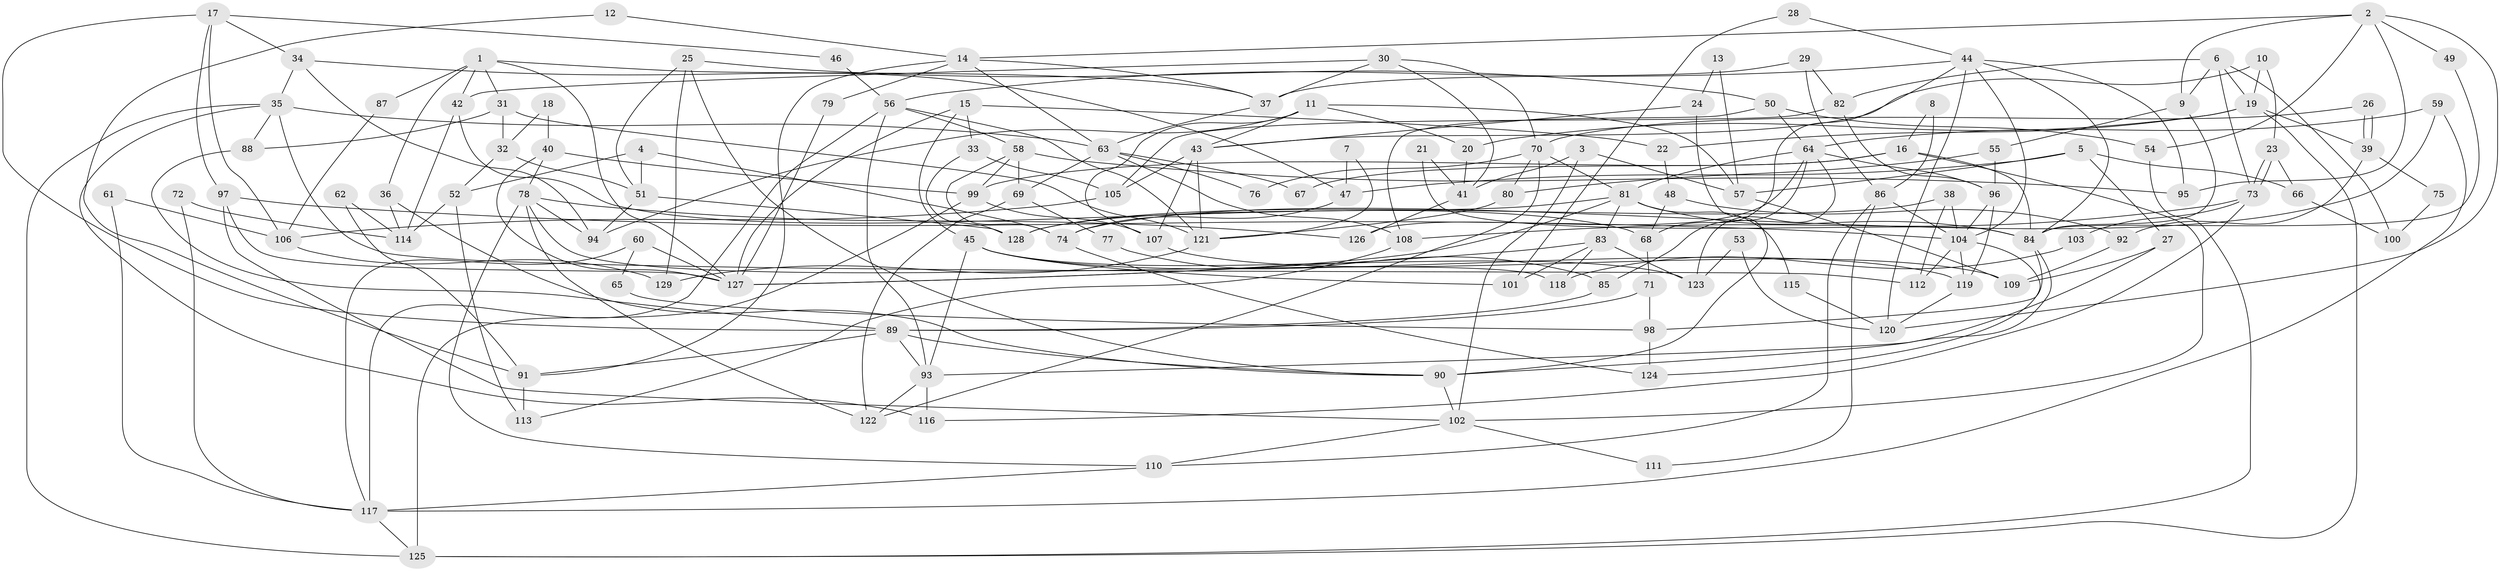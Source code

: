 // coarse degree distribution, {4: 0.19607843137254902, 2: 0.17647058823529413, 5: 0.13725490196078433, 10: 0.058823529411764705, 7: 0.0784313725490196, 8: 0.058823529411764705, 6: 0.058823529411764705, 3: 0.13725490196078433, 9: 0.0196078431372549, 11: 0.0196078431372549, 14: 0.0196078431372549, 12: 0.0392156862745098}
// Generated by graph-tools (version 1.1) at 2025/52/03/04/25 21:52:35]
// undirected, 129 vertices, 258 edges
graph export_dot {
graph [start="1"]
  node [color=gray90,style=filled];
  1;
  2;
  3;
  4;
  5;
  6;
  7;
  8;
  9;
  10;
  11;
  12;
  13;
  14;
  15;
  16;
  17;
  18;
  19;
  20;
  21;
  22;
  23;
  24;
  25;
  26;
  27;
  28;
  29;
  30;
  31;
  32;
  33;
  34;
  35;
  36;
  37;
  38;
  39;
  40;
  41;
  42;
  43;
  44;
  45;
  46;
  47;
  48;
  49;
  50;
  51;
  52;
  53;
  54;
  55;
  56;
  57;
  58;
  59;
  60;
  61;
  62;
  63;
  64;
  65;
  66;
  67;
  68;
  69;
  70;
  71;
  72;
  73;
  74;
  75;
  76;
  77;
  78;
  79;
  80;
  81;
  82;
  83;
  84;
  85;
  86;
  87;
  88;
  89;
  90;
  91;
  92;
  93;
  94;
  95;
  96;
  97;
  98;
  99;
  100;
  101;
  102;
  103;
  104;
  105;
  106;
  107;
  108;
  109;
  110;
  111;
  112;
  113;
  114;
  115;
  116;
  117;
  118;
  119;
  120;
  121;
  122;
  123;
  124;
  125;
  126;
  127;
  128;
  129;
  1 -- 127;
  1 -- 42;
  1 -- 31;
  1 -- 36;
  1 -- 37;
  1 -- 87;
  2 -- 95;
  2 -- 9;
  2 -- 14;
  2 -- 49;
  2 -- 54;
  2 -- 120;
  3 -- 41;
  3 -- 102;
  3 -- 57;
  4 -- 74;
  4 -- 51;
  4 -- 52;
  5 -- 27;
  5 -- 57;
  5 -- 47;
  5 -- 66;
  6 -- 73;
  6 -- 19;
  6 -- 9;
  6 -- 82;
  6 -- 100;
  7 -- 121;
  7 -- 47;
  8 -- 16;
  8 -- 86;
  9 -- 84;
  9 -- 55;
  10 -- 43;
  10 -- 19;
  10 -- 23;
  11 -- 107;
  11 -- 43;
  11 -- 20;
  11 -- 57;
  11 -- 94;
  12 -- 91;
  12 -- 14;
  13 -- 24;
  13 -- 57;
  14 -- 63;
  14 -- 37;
  14 -- 79;
  14 -- 91;
  15 -- 127;
  15 -- 45;
  15 -- 22;
  15 -- 33;
  16 -- 99;
  16 -- 102;
  16 -- 67;
  16 -- 84;
  17 -- 106;
  17 -- 34;
  17 -- 46;
  17 -- 89;
  17 -- 97;
  18 -- 40;
  18 -- 32;
  19 -- 20;
  19 -- 125;
  19 -- 22;
  19 -- 39;
  20 -- 41;
  21 -- 84;
  21 -- 41;
  22 -- 48;
  23 -- 73;
  23 -- 73;
  23 -- 66;
  24 -- 90;
  24 -- 43;
  25 -- 51;
  25 -- 90;
  25 -- 50;
  25 -- 129;
  26 -- 39;
  26 -- 39;
  26 -- 70;
  27 -- 93;
  27 -- 109;
  28 -- 44;
  28 -- 101;
  29 -- 37;
  29 -- 82;
  29 -- 86;
  30 -- 70;
  30 -- 37;
  30 -- 41;
  30 -- 42;
  31 -- 32;
  31 -- 88;
  31 -- 121;
  32 -- 51;
  32 -- 52;
  33 -- 105;
  33 -- 128;
  34 -- 35;
  34 -- 47;
  34 -- 94;
  35 -- 63;
  35 -- 88;
  35 -- 112;
  35 -- 116;
  35 -- 125;
  36 -- 90;
  36 -- 114;
  37 -- 63;
  38 -- 128;
  38 -- 104;
  38 -- 112;
  39 -- 75;
  39 -- 92;
  40 -- 127;
  40 -- 78;
  40 -- 99;
  41 -- 126;
  42 -- 114;
  42 -- 68;
  43 -- 107;
  43 -- 121;
  43 -- 105;
  44 -- 120;
  44 -- 84;
  44 -- 56;
  44 -- 68;
  44 -- 95;
  44 -- 104;
  45 -- 119;
  45 -- 93;
  45 -- 101;
  45 -- 123;
  46 -- 56;
  47 -- 74;
  48 -- 68;
  48 -- 92;
  49 -- 84;
  50 -- 54;
  50 -- 64;
  50 -- 108;
  51 -- 128;
  51 -- 94;
  52 -- 113;
  52 -- 114;
  53 -- 120;
  53 -- 123;
  54 -- 125;
  55 -- 80;
  55 -- 96;
  56 -- 117;
  56 -- 58;
  56 -- 93;
  56 -- 121;
  57 -- 109;
  58 -- 69;
  58 -- 74;
  58 -- 95;
  58 -- 99;
  59 -- 64;
  59 -- 74;
  59 -- 117;
  60 -- 127;
  60 -- 117;
  60 -- 65;
  61 -- 106;
  61 -- 117;
  62 -- 91;
  62 -- 114;
  63 -- 108;
  63 -- 67;
  63 -- 69;
  63 -- 76;
  64 -- 96;
  64 -- 81;
  64 -- 85;
  64 -- 123;
  64 -- 126;
  65 -- 98;
  66 -- 100;
  68 -- 71;
  69 -- 122;
  69 -- 77;
  70 -- 81;
  70 -- 122;
  70 -- 76;
  70 -- 80;
  71 -- 89;
  71 -- 98;
  72 -- 117;
  72 -- 114;
  73 -- 116;
  73 -- 103;
  73 -- 108;
  74 -- 124;
  75 -- 100;
  77 -- 85;
  78 -- 110;
  78 -- 94;
  78 -- 118;
  78 -- 122;
  78 -- 126;
  79 -- 127;
  80 -- 121;
  81 -- 83;
  81 -- 84;
  81 -- 115;
  81 -- 127;
  81 -- 128;
  82 -- 96;
  82 -- 105;
  83 -- 123;
  83 -- 127;
  83 -- 101;
  83 -- 118;
  84 -- 90;
  84 -- 98;
  85 -- 89;
  86 -- 104;
  86 -- 110;
  86 -- 111;
  87 -- 106;
  88 -- 89;
  89 -- 90;
  89 -- 91;
  89 -- 93;
  90 -- 102;
  91 -- 113;
  92 -- 109;
  93 -- 116;
  93 -- 122;
  96 -- 104;
  96 -- 119;
  97 -- 104;
  97 -- 102;
  97 -- 127;
  98 -- 124;
  99 -- 107;
  99 -- 125;
  102 -- 110;
  102 -- 111;
  103 -- 118;
  104 -- 112;
  104 -- 119;
  104 -- 124;
  105 -- 106;
  106 -- 129;
  107 -- 109;
  108 -- 113;
  110 -- 117;
  115 -- 120;
  117 -- 125;
  119 -- 120;
  121 -- 129;
}
